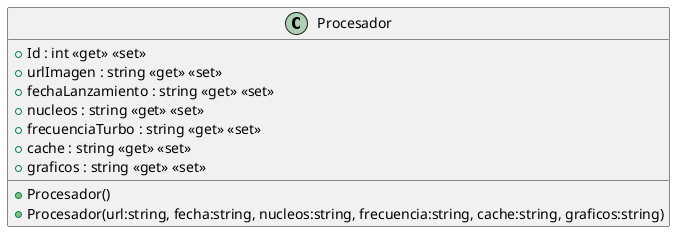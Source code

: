 @startuml
class Procesador {
    + Id : int <<get>> <<set>>
    + urlImagen : string <<get>> <<set>>
    + fechaLanzamiento : string <<get>> <<set>>
    + nucleos : string <<get>> <<set>>
    + frecuenciaTurbo : string <<get>> <<set>>
    + cache : string <<get>> <<set>>
    + graficos : string <<get>> <<set>>
    + Procesador()
    + Procesador(url:string, fecha:string, nucleos:string, frecuencia:string, cache:string, graficos:string)
}
@enduml

